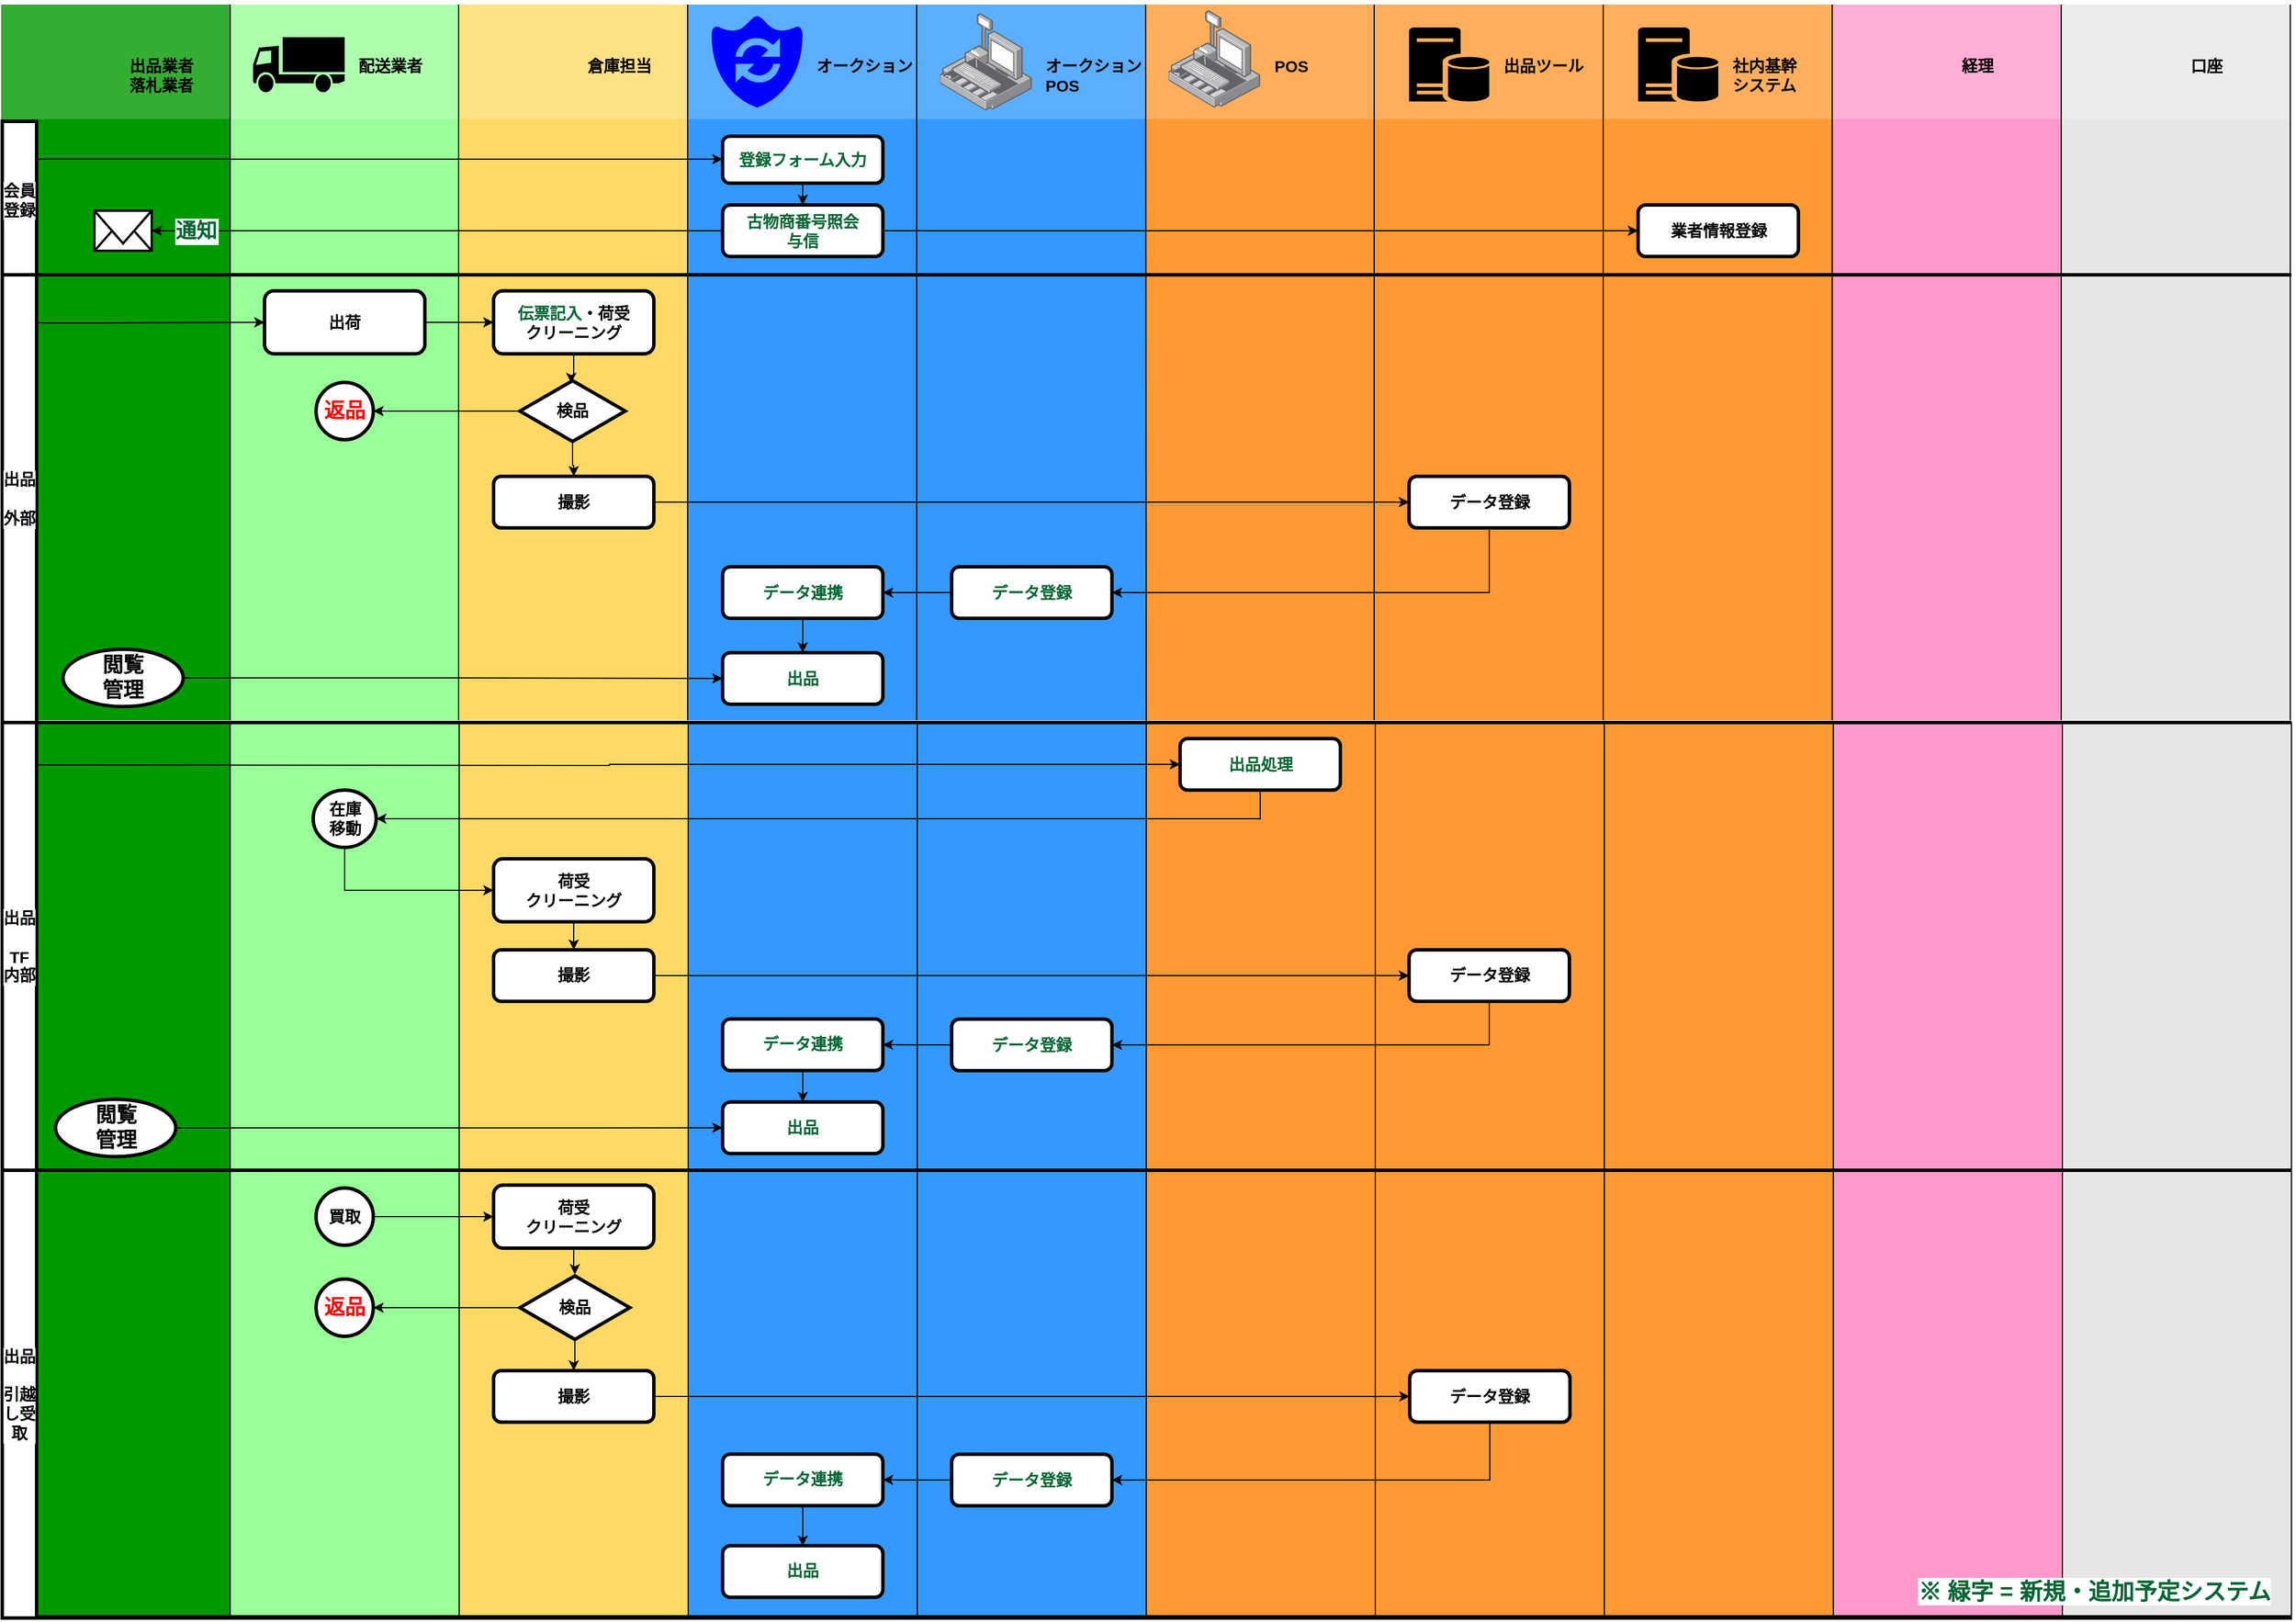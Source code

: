 <mxfile version="10.8.5" type="github"><diagram id="za8MhXIXPKN2aP06DoR2" name="Page-1"><mxGraphModel dx="1836" dy="2934" grid="1" gridSize="10" guides="1" tooltips="1" connect="1" arrows="1" fold="1" page="1" pageScale="1" pageWidth="1169" pageHeight="826" math="0" shadow="0"><root><mxCell id="0"/><mxCell id="1" parent="0"/><mxCell id="djTdqgTqJG-qwQicNYeu-281" value="" style="group;fontColor=#00CC00;" vertex="1" connectable="0" parent="1"><mxGeometry y="-199" width="2000" height="782" as="geometry"/></mxCell><mxCell id="djTdqgTqJG-qwQicNYeu-270" value="" style="whiteSpace=wrap;html=1;labelBackgroundColor=#ffffff;fontSize=14;fontColor=#0000FF;align=left;strokeColor=#000000;fillColor=#009900;" vertex="1" parent="djTdqgTqJG-qwQicNYeu-281"><mxGeometry width="200" height="780" as="geometry"/></mxCell><mxCell id="djTdqgTqJG-qwQicNYeu-271" value="" style="whiteSpace=wrap;html=1;labelBackgroundColor=#ffffff;fontSize=14;fontColor=#99FF99;align=left;strokeColor=#000000;fillColor=#99FF99;" vertex="1" parent="djTdqgTqJG-qwQicNYeu-281"><mxGeometry x="200" width="200" height="780" as="geometry"/></mxCell><mxCell id="djTdqgTqJG-qwQicNYeu-272" value="" style="whiteSpace=wrap;html=1;labelBackgroundColor=#ffffff;fontSize=14;fontColor=#0000FF;align=left;strokeColor=#000000;fillColor=#FFD966;" vertex="1" parent="djTdqgTqJG-qwQicNYeu-281"><mxGeometry x="400" width="200" height="780" as="geometry"/></mxCell><mxCell id="djTdqgTqJG-qwQicNYeu-273" value="" style="whiteSpace=wrap;html=1;labelBackgroundColor=#ffffff;fontSize=14;fontColor=#0000FF;align=left;strokeColor=#000000;fillColor=#3399FF;" vertex="1" parent="djTdqgTqJG-qwQicNYeu-281"><mxGeometry x="600" width="200" height="780" as="geometry"/></mxCell><mxCell id="djTdqgTqJG-qwQicNYeu-274" value="" style="whiteSpace=wrap;html=1;labelBackgroundColor=#ffffff;fontSize=14;fontColor=#0000FF;align=left;strokeColor=#000000;fillColor=#3399FF;" vertex="1" parent="djTdqgTqJG-qwQicNYeu-281"><mxGeometry x="800" width="200" height="780" as="geometry"/></mxCell><mxCell id="djTdqgTqJG-qwQicNYeu-275" value="" style="whiteSpace=wrap;html=1;labelBackgroundColor=#ffffff;fontSize=14;fontColor=#0000FF;align=left;strokeColor=#000000;fillColor=#FF9933;" vertex="1" parent="djTdqgTqJG-qwQicNYeu-281"><mxGeometry x="1000" width="200" height="780" as="geometry"/></mxCell><mxCell id="djTdqgTqJG-qwQicNYeu-276" value="" style="whiteSpace=wrap;html=1;labelBackgroundColor=#ffffff;fontSize=14;fontColor=#0000FF;align=left;strokeColor=#000000;fillColor=#FF9933;" vertex="1" parent="djTdqgTqJG-qwQicNYeu-281"><mxGeometry x="1200" width="200" height="780" as="geometry"/></mxCell><mxCell id="djTdqgTqJG-qwQicNYeu-277" value="" style="whiteSpace=wrap;html=1;labelBackgroundColor=#ffffff;fontSize=14;fontColor=#0000FF;align=left;strokeColor=#000000;fillColor=#FF9933;" vertex="1" parent="djTdqgTqJG-qwQicNYeu-281"><mxGeometry x="1400" width="200" height="780" as="geometry"/></mxCell><mxCell id="djTdqgTqJG-qwQicNYeu-278" value="" style="whiteSpace=wrap;html=1;labelBackgroundColor=#ffffff;fontSize=14;fontColor=#0000FF;align=left;strokeColor=#000000;fillColor=#FF99CC;" vertex="1" parent="djTdqgTqJG-qwQicNYeu-281"><mxGeometry x="1600" width="200" height="780" as="geometry"/></mxCell><mxCell id="djTdqgTqJG-qwQicNYeu-279" value="" style="whiteSpace=wrap;html=1;labelBackgroundColor=#ffffff;fontSize=14;align=left;strokeColor=#000000;fillColor=#E6E6E6;" vertex="1" parent="djTdqgTqJG-qwQicNYeu-281"><mxGeometry x="1800" width="200" height="780" as="geometry"/></mxCell><mxCell id="djTdqgTqJG-qwQicNYeu-290" style="edgeStyle=orthogonalEdgeStyle;rounded=0;orthogonalLoop=1;jettySize=auto;html=1;entryX=0;entryY=0.5;entryDx=0;entryDy=0;strokeWidth=1;fontSize=14;fontColor=#0000FF;" edge="1" parent="djTdqgTqJG-qwQicNYeu-281" source="djTdqgTqJG-qwQicNYeu-282" target="djTdqgTqJG-qwQicNYeu-284"><mxGeometry relative="1" as="geometry"><Array as="points"><mxPoint x="300" y="147"/></Array></mxGeometry></mxCell><mxCell id="djTdqgTqJG-qwQicNYeu-282" value="在庫&lt;br&gt;移動" style="ellipse;whiteSpace=wrap;html=1;labelBackgroundColor=#ffffff;strokeWidth=3;fontSize=14;align=center;fontStyle=1" vertex="1" parent="djTdqgTqJG-qwQicNYeu-281"><mxGeometry x="272.5" y="59" width="55" height="50" as="geometry"/></mxCell><mxCell id="djTdqgTqJG-qwQicNYeu-291" style="edgeStyle=orthogonalEdgeStyle;rounded=0;orthogonalLoop=1;jettySize=auto;html=1;entryX=0.5;entryY=0;entryDx=0;entryDy=0;strokeWidth=1;fontSize=14;fontColor=#0000FF;" edge="1" parent="djTdqgTqJG-qwQicNYeu-281" source="djTdqgTqJG-qwQicNYeu-284" target="djTdqgTqJG-qwQicNYeu-286"><mxGeometry relative="1" as="geometry"/></mxCell><mxCell id="djTdqgTqJG-qwQicNYeu-284" value="荷受&lt;br&gt;クリーニング&lt;br&gt;" style="rounded=1;whiteSpace=wrap;html=1;labelBackgroundColor=#ffffff;strokeWidth=3;fillColor=#FFFFFF;gradientColor=none;fontSize=14;fontColor=#000000;align=center;fontStyle=1" vertex="1" parent="djTdqgTqJG-qwQicNYeu-281"><mxGeometry x="430" y="119" width="140" height="55" as="geometry"/></mxCell><mxCell id="djTdqgTqJG-qwQicNYeu-294" style="edgeStyle=orthogonalEdgeStyle;rounded=0;orthogonalLoop=1;jettySize=auto;html=1;entryX=0;entryY=0.5;entryDx=0;entryDy=0;strokeWidth=1;fontSize=14;fontColor=#0000FF;" edge="1" parent="djTdqgTqJG-qwQicNYeu-281" source="djTdqgTqJG-qwQicNYeu-286" target="djTdqgTqJG-qwQicNYeu-292"><mxGeometry relative="1" as="geometry"/></mxCell><mxCell id="djTdqgTqJG-qwQicNYeu-286" value="撮影" style="rounded=1;whiteSpace=wrap;html=1;labelBackgroundColor=#ffffff;strokeWidth=3;fillColor=#FFFFFF;gradientColor=none;fontSize=14;fontColor=#000000;align=center;fontStyle=1" vertex="1" parent="djTdqgTqJG-qwQicNYeu-281"><mxGeometry x="430" y="198.5" width="140" height="45" as="geometry"/></mxCell><mxCell id="djTdqgTqJG-qwQicNYeu-288" style="edgeStyle=orthogonalEdgeStyle;rounded=0;orthogonalLoop=1;jettySize=auto;html=1;entryX=1;entryY=0.5;entryDx=0;entryDy=0;strokeWidth=1;fontSize=14;fontColor=#0000FF;" edge="1" parent="djTdqgTqJG-qwQicNYeu-281" source="djTdqgTqJG-qwQicNYeu-287" target="djTdqgTqJG-qwQicNYeu-282"><mxGeometry relative="1" as="geometry"><Array as="points"><mxPoint x="1100" y="84"/></Array></mxGeometry></mxCell><mxCell id="djTdqgTqJG-qwQicNYeu-287" value="出品処理" style="rounded=1;whiteSpace=wrap;html=1;labelBackgroundColor=#ffffff;strokeWidth=3;fillColor=#FFFFFF;gradientColor=none;fontSize=14;fontColor=#006633;align=center;fontStyle=1" vertex="1" parent="djTdqgTqJG-qwQicNYeu-281"><mxGeometry x="1029.5" y="14" width="140" height="45" as="geometry"/></mxCell><mxCell id="djTdqgTqJG-qwQicNYeu-317" style="edgeStyle=orthogonalEdgeStyle;rounded=0;orthogonalLoop=1;jettySize=auto;html=1;entryX=1;entryY=0.5;entryDx=0;entryDy=0;strokeWidth=1;fontSize=14;fontColor=#0000FF;" edge="1" parent="djTdqgTqJG-qwQicNYeu-281" source="djTdqgTqJG-qwQicNYeu-292" target="djTdqgTqJG-qwQicNYeu-295"><mxGeometry relative="1" as="geometry"><Array as="points"><mxPoint x="1300" y="281"/></Array></mxGeometry></mxCell><mxCell id="djTdqgTqJG-qwQicNYeu-292" value="データ登録" style="rounded=1;whiteSpace=wrap;html=1;labelBackgroundColor=#ffffff;strokeWidth=3;fillColor=#FFFFFF;gradientColor=none;fontSize=14;fontColor=#000000;align=center;fontStyle=1" vertex="1" parent="djTdqgTqJG-qwQicNYeu-281"><mxGeometry x="1229.5" y="198.5" width="140" height="45" as="geometry"/></mxCell><mxCell id="djTdqgTqJG-qwQicNYeu-365" style="edgeStyle=orthogonalEdgeStyle;rounded=0;orthogonalLoop=1;jettySize=auto;html=1;strokeWidth=1;fontSize=14;fontColor=#0000FF;" edge="1" parent="djTdqgTqJG-qwQicNYeu-281" source="djTdqgTqJG-qwQicNYeu-295" target="djTdqgTqJG-qwQicNYeu-307"><mxGeometry relative="1" as="geometry"/></mxCell><mxCell id="djTdqgTqJG-qwQicNYeu-295" value="データ登録" style="rounded=1;whiteSpace=wrap;html=1;labelBackgroundColor=#ffffff;strokeWidth=3;fillColor=#FFFFFF;gradientColor=none;fontSize=14;fontColor=#006633;align=center;fontStyle=1" vertex="1" parent="djTdqgTqJG-qwQicNYeu-281"><mxGeometry x="830" y="259" width="140" height="45" as="geometry"/></mxCell><mxCell id="djTdqgTqJG-qwQicNYeu-316" style="edgeStyle=orthogonalEdgeStyle;rounded=0;orthogonalLoop=1;jettySize=auto;html=1;entryX=0.5;entryY=0;entryDx=0;entryDy=0;strokeWidth=1;fontSize=14;fontColor=#0000FF;" edge="1" parent="djTdqgTqJG-qwQicNYeu-281" source="djTdqgTqJG-qwQicNYeu-307" target="djTdqgTqJG-qwQicNYeu-308"><mxGeometry relative="1" as="geometry"/></mxCell><mxCell id="djTdqgTqJG-qwQicNYeu-307" value="データ連携&lt;br&gt;" style="rounded=1;whiteSpace=wrap;html=1;labelBackgroundColor=#ffffff;strokeWidth=3;fillColor=#FFFFFF;gradientColor=none;fontSize=14;fontColor=#006633;align=center;fontStyle=1" vertex="1" parent="djTdqgTqJG-qwQicNYeu-281"><mxGeometry x="630" y="258.929" width="140" height="45" as="geometry"/></mxCell><mxCell id="djTdqgTqJG-qwQicNYeu-308" value="出品" style="rounded=1;whiteSpace=wrap;html=1;labelBackgroundColor=#ffffff;strokeWidth=3;fillColor=#FFFFFF;gradientColor=none;fontSize=14;fontColor=#006633;align=center;fontStyle=1" vertex="1" parent="djTdqgTqJG-qwQicNYeu-281"><mxGeometry x="630" y="331.429" width="140" height="45" as="geometry"/></mxCell><mxCell id="djTdqgTqJG-qwQicNYeu-312" style="edgeStyle=orthogonalEdgeStyle;rounded=0;orthogonalLoop=1;jettySize=auto;html=1;entryX=0;entryY=0.5;entryDx=0;entryDy=0;strokeWidth=1;fontSize=14;fontColor=#0000FF;" edge="1" parent="djTdqgTqJG-qwQicNYeu-281" source="djTdqgTqJG-qwQicNYeu-311" target="djTdqgTqJG-qwQicNYeu-308"><mxGeometry relative="1" as="geometry"/></mxCell><mxCell id="djTdqgTqJG-qwQicNYeu-311" value="閲覧&lt;br&gt;管理&lt;br&gt;" style="ellipse;whiteSpace=wrap;html=1;labelBackgroundColor=#ffffff;strokeWidth=3;fontSize=18;align=center;fontStyle=1" vertex="1" parent="djTdqgTqJG-qwQicNYeu-281"><mxGeometry x="47.5" y="329" width="105" height="50" as="geometry"/></mxCell><mxCell id="djTdqgTqJG-qwQicNYeu-319" value="" style="endArrow=none;html=1;strokeWidth=3;fontSize=18;fontColor=#0000FF;" edge="1" parent="djTdqgTqJG-qwQicNYeu-281"><mxGeometry width="50" height="50" relative="1" as="geometry"><mxPoint x="1" y="391" as="sourcePoint"/><mxPoint x="2000" y="391" as="targetPoint"/></mxGeometry></mxCell><mxCell id="djTdqgTqJG-qwQicNYeu-321" value="出品&lt;br&gt;&lt;br&gt;引越し受取&lt;br&gt;" style="rounded=0;whiteSpace=wrap;html=1;labelBackgroundColor=#ffffff;strokeWidth=3;fillColor=#FFFFFF;gradientColor=none;fontSize=14;fontColor=#000000;align=center;fontStyle=1" vertex="1" parent="djTdqgTqJG-qwQicNYeu-281"><mxGeometry x="1" y="391" width="30" height="391" as="geometry"/></mxCell><mxCell id="djTdqgTqJG-qwQicNYeu-322" value="" style="endArrow=none;html=1;strokeWidth=3;fontSize=18;fontColor=#0000FF;" edge="1" parent="djTdqgTqJG-qwQicNYeu-281"><mxGeometry width="50" height="50" relative="1" as="geometry"><mxPoint x="1" y="782" as="sourcePoint"/><mxPoint x="2000.5" y="782" as="targetPoint"/></mxGeometry></mxCell><mxCell id="djTdqgTqJG-qwQicNYeu-358" style="edgeStyle=orthogonalEdgeStyle;rounded=0;orthogonalLoop=1;jettySize=auto;html=1;strokeWidth=1;fontSize=14;fontColor=#0000FF;" edge="1" parent="djTdqgTqJG-qwQicNYeu-281" source="djTdqgTqJG-qwQicNYeu-344" target="djTdqgTqJG-qwQicNYeu-345"><mxGeometry relative="1" as="geometry"/></mxCell><mxCell id="djTdqgTqJG-qwQicNYeu-344" value="荷受&lt;br&gt;クリーニング&lt;br&gt;" style="rounded=1;whiteSpace=wrap;html=1;labelBackgroundColor=#ffffff;strokeWidth=3;fillColor=#FFFFFF;gradientColor=none;fontSize=14;fontColor=#000000;align=center;fontStyle=1" vertex="1" parent="djTdqgTqJG-qwQicNYeu-281"><mxGeometry x="430" y="404" width="140" height="55" as="geometry"/></mxCell><mxCell id="djTdqgTqJG-qwQicNYeu-355" style="edgeStyle=orthogonalEdgeStyle;rounded=0;orthogonalLoop=1;jettySize=auto;html=1;entryX=1;entryY=0.5;entryDx=0;entryDy=0;strokeWidth=1;fontSize=14;fontColor=#0000FF;" edge="1" parent="djTdqgTqJG-qwQicNYeu-281" source="djTdqgTqJG-qwQicNYeu-345" target="djTdqgTqJG-qwQicNYeu-354"><mxGeometry relative="1" as="geometry"/></mxCell><mxCell id="djTdqgTqJG-qwQicNYeu-359" style="edgeStyle=orthogonalEdgeStyle;rounded=0;orthogonalLoop=1;jettySize=auto;html=1;entryX=0.5;entryY=0;entryDx=0;entryDy=0;strokeWidth=1;fontSize=14;fontColor=#0000FF;" edge="1" parent="djTdqgTqJG-qwQicNYeu-281" source="djTdqgTqJG-qwQicNYeu-345" target="djTdqgTqJG-qwQicNYeu-346"><mxGeometry relative="1" as="geometry"/></mxCell><mxCell id="djTdqgTqJG-qwQicNYeu-345" value="検品" style="html=1;whiteSpace=wrap;aspect=fixed;shape=isoRectangle;labelBackgroundColor=#ffffff;strokeWidth=3;fontSize=14;align=center;fontStyle=1" vertex="1" parent="djTdqgTqJG-qwQicNYeu-281"><mxGeometry x="453" y="482" width="96" height="58" as="geometry"/></mxCell><mxCell id="djTdqgTqJG-qwQicNYeu-361" style="edgeStyle=orthogonalEdgeStyle;rounded=0;orthogonalLoop=1;jettySize=auto;html=1;strokeWidth=1;fontSize=14;fontColor=#0000FF;" edge="1" parent="djTdqgTqJG-qwQicNYeu-281" source="djTdqgTqJG-qwQicNYeu-346" target="djTdqgTqJG-qwQicNYeu-360"><mxGeometry relative="1" as="geometry"/></mxCell><mxCell id="djTdqgTqJG-qwQicNYeu-346" value="撮影" style="rounded=1;whiteSpace=wrap;html=1;labelBackgroundColor=#ffffff;strokeWidth=3;fillColor=#FFFFFF;gradientColor=none;fontSize=14;fontColor=#000000;align=center;fontStyle=1" vertex="1" parent="djTdqgTqJG-qwQicNYeu-281"><mxGeometry x="430" y="566" width="140" height="45" as="geometry"/></mxCell><mxCell id="djTdqgTqJG-qwQicNYeu-348" style="edgeStyle=orthogonalEdgeStyle;rounded=0;orthogonalLoop=1;jettySize=auto;html=1;entryX=0;entryY=0.5;entryDx=0;entryDy=0;strokeWidth=1;fontSize=14;fontColor=#0000FF;" edge="1" parent="djTdqgTqJG-qwQicNYeu-281" source="djTdqgTqJG-qwQicNYeu-347" target="djTdqgTqJG-qwQicNYeu-344"><mxGeometry relative="1" as="geometry"/></mxCell><mxCell id="djTdqgTqJG-qwQicNYeu-347" value="買取" style="ellipse;whiteSpace=wrap;html=1;aspect=fixed;labelBackgroundColor=#ffffff;strokeWidth=3;fontSize=14;align=center;fontStyle=1" vertex="1" parent="djTdqgTqJG-qwQicNYeu-281"><mxGeometry x="275" y="406.5" width="50" height="50" as="geometry"/></mxCell><mxCell id="djTdqgTqJG-qwQicNYeu-354" value="返品" style="ellipse;whiteSpace=wrap;html=1;aspect=fixed;labelBackgroundColor=#ffffff;strokeWidth=3;fontSize=18;align=center;fontStyle=1;fontColor=#FF0000;" vertex="1" parent="djTdqgTqJG-qwQicNYeu-281"><mxGeometry x="275" y="486" width="50" height="50" as="geometry"/></mxCell><mxCell id="djTdqgTqJG-qwQicNYeu-371" style="edgeStyle=orthogonalEdgeStyle;rounded=0;orthogonalLoop=1;jettySize=auto;html=1;entryX=1;entryY=0.5;entryDx=0;entryDy=0;strokeWidth=1;fontSize=14;fontColor=#0000FF;" edge="1" parent="djTdqgTqJG-qwQicNYeu-281" source="djTdqgTqJG-qwQicNYeu-360" target="djTdqgTqJG-qwQicNYeu-362"><mxGeometry relative="1" as="geometry"><Array as="points"><mxPoint x="1300" y="661"/></Array></mxGeometry></mxCell><mxCell id="djTdqgTqJG-qwQicNYeu-360" value="データ登録" style="rounded=1;whiteSpace=wrap;html=1;labelBackgroundColor=#ffffff;strokeWidth=3;fillColor=#FFFFFF;gradientColor=none;fontSize=14;fontColor=#000000;align=center;fontStyle=1" vertex="1" parent="djTdqgTqJG-qwQicNYeu-281"><mxGeometry x="1230" y="566" width="140" height="45" as="geometry"/></mxCell><mxCell id="djTdqgTqJG-qwQicNYeu-366" style="edgeStyle=orthogonalEdgeStyle;rounded=0;orthogonalLoop=1;jettySize=auto;html=1;strokeWidth=1;fontSize=14;fontColor=#0000FF;" edge="1" parent="djTdqgTqJG-qwQicNYeu-281" source="djTdqgTqJG-qwQicNYeu-362" target="djTdqgTqJG-qwQicNYeu-363"><mxGeometry relative="1" as="geometry"/></mxCell><mxCell id="djTdqgTqJG-qwQicNYeu-362" value="データ登録" style="rounded=1;whiteSpace=wrap;html=1;labelBackgroundColor=#ffffff;strokeWidth=3;fillColor=#FFFFFF;gradientColor=none;fontSize=14;fontColor=#006633;align=center;fontStyle=1" vertex="1" parent="djTdqgTqJG-qwQicNYeu-281"><mxGeometry x="830" y="639" width="140" height="45" as="geometry"/></mxCell><mxCell id="djTdqgTqJG-qwQicNYeu-370" style="edgeStyle=orthogonalEdgeStyle;rounded=0;orthogonalLoop=1;jettySize=auto;html=1;entryX=0.5;entryY=0;entryDx=0;entryDy=0;strokeWidth=1;fontSize=14;fontColor=#0000FF;" edge="1" parent="djTdqgTqJG-qwQicNYeu-281" source="djTdqgTqJG-qwQicNYeu-363" target="djTdqgTqJG-qwQicNYeu-367"><mxGeometry relative="1" as="geometry"/></mxCell><mxCell id="djTdqgTqJG-qwQicNYeu-363" value="データ連携&lt;br&gt;" style="rounded=1;whiteSpace=wrap;html=1;labelBackgroundColor=#ffffff;strokeWidth=3;fillColor=#FFFFFF;gradientColor=none;fontSize=14;fontColor=#006633;align=center;fontStyle=1" vertex="1" parent="djTdqgTqJG-qwQicNYeu-281"><mxGeometry x="630" y="638.929" width="140" height="45" as="geometry"/></mxCell><mxCell id="djTdqgTqJG-qwQicNYeu-367" value="出品" style="rounded=1;whiteSpace=wrap;html=1;labelBackgroundColor=#ffffff;strokeWidth=3;fillColor=#FFFFFF;gradientColor=none;fontSize=14;fontColor=#006633;align=center;fontStyle=1" vertex="1" parent="djTdqgTqJG-qwQicNYeu-281"><mxGeometry x="630" y="718.929" width="140" height="45" as="geometry"/></mxCell><mxCell id="djTdqgTqJG-qwQicNYeu-372" value="※ 緑字 = 新規・追加予定システム" style="text;html=1;resizable=0;points=[];autosize=1;align=right;verticalAlign=top;spacingTop=-4;fontSize=20;fontColor=#006633;fontStyle=1;labelBackgroundColor=#ffffff;" vertex="1" parent="djTdqgTqJG-qwQicNYeu-281"><mxGeometry x="1752.5" y="744" width="230" height="20" as="geometry"/></mxCell><mxCell id="djTdqgTqJG-qwQicNYeu-236" value="" style="group" vertex="1" connectable="0" parent="1"><mxGeometry x="1799.5" y="-826" width="200" height="641" as="geometry"/></mxCell><mxCell id="djTdqgTqJG-qwQicNYeu-137" value="" style="group" vertex="1" connectable="0" parent="djTdqgTqJG-qwQicNYeu-236"><mxGeometry width="200" height="641" as="geometry"/></mxCell><mxCell id="djTdqgTqJG-qwQicNYeu-138" value="" style="whiteSpace=wrap;html=1;labelBackgroundColor=#ffffff;fontSize=14;align=left;strokeColor=none;fillColor=#E6E6E6;" vertex="1" parent="djTdqgTqJG-qwQicNYeu-137"><mxGeometry width="200" height="625" as="geometry"/></mxCell><mxCell id="djTdqgTqJG-qwQicNYeu-139" value="" style="whiteSpace=wrap;html=1;labelBackgroundColor=#ffffff;fillColor=#FFFFFF;fontSize=14;fontColor=#FFFFFF;align=left;strokeColor=none;opacity=20;" vertex="1" parent="djTdqgTqJG-qwQicNYeu-137"><mxGeometry width="200" height="100" as="geometry"/></mxCell><mxCell id="djTdqgTqJG-qwQicNYeu-140" value="" style="endArrow=none;html=1;fontSize=14;fontColor=#0000FF;" edge="1" parent="djTdqgTqJG-qwQicNYeu-137"><mxGeometry width="50" height="50" relative="1" as="geometry"><mxPoint x="199.5" y="625" as="sourcePoint"/><mxPoint x="199.5" as="targetPoint"/></mxGeometry></mxCell><mxCell id="djTdqgTqJG-qwQicNYeu-141" value="口座" style="text;html=1;resizable=0;points=[];autosize=1;align=left;verticalAlign=top;spacingTop=-4;fontSize=14;fontColor=#000000;fontStyle=1" vertex="1" parent="djTdqgTqJG-qwQicNYeu-137"><mxGeometry x="110" y="43" width="40" height="20" as="geometry"/></mxCell><mxCell id="djTdqgTqJG-qwQicNYeu-124" value="" style="shape=image;html=1;verticalAlign=top;verticalLabelPosition=bottom;labelBackgroundColor=#ffffff;imageAspect=0;aspect=fixed;image=https://cdn1.iconfinder.com/data/icons/business-237/65/icons-09-128.png;strokeWidth=3;fillColor=#FF99CC;gradientColor=none;fontSize=14;fontColor=#000000;align=center;" vertex="1" parent="djTdqgTqJG-qwQicNYeu-137"><mxGeometry x="12" y="2" width="88" height="88" as="geometry"/></mxCell><mxCell id="djTdqgTqJG-qwQicNYeu-131" value="" style="group" vertex="1" connectable="0" parent="1"><mxGeometry x="1599.5" y="-826" width="200" height="641" as="geometry"/></mxCell><mxCell id="djTdqgTqJG-qwQicNYeu-132" value="" style="whiteSpace=wrap;html=1;labelBackgroundColor=#ffffff;fontSize=14;fontColor=#0000FF;align=left;strokeColor=none;fillColor=#FF99CC;" vertex="1" parent="djTdqgTqJG-qwQicNYeu-131"><mxGeometry width="200" height="625" as="geometry"/></mxCell><mxCell id="djTdqgTqJG-qwQicNYeu-133" value="" style="whiteSpace=wrap;html=1;labelBackgroundColor=#ffffff;fillColor=#FFFFFF;fontSize=14;fontColor=#FFFFFF;align=left;strokeColor=none;opacity=20;" vertex="1" parent="djTdqgTqJG-qwQicNYeu-131"><mxGeometry width="200" height="100" as="geometry"/></mxCell><mxCell id="djTdqgTqJG-qwQicNYeu-134" value="" style="endArrow=none;html=1;fontSize=14;fontColor=#0000FF;" edge="1" parent="djTdqgTqJG-qwQicNYeu-131"><mxGeometry width="50" height="50" relative="1" as="geometry"><mxPoint x="199.5" y="625" as="sourcePoint"/><mxPoint x="199.5" as="targetPoint"/></mxGeometry></mxCell><mxCell id="djTdqgTqJG-qwQicNYeu-135" value="経理" style="text;html=1;resizable=0;points=[];autosize=1;align=left;verticalAlign=top;spacingTop=-4;fontSize=14;fontColor=#000000;fontStyle=1" vertex="1" parent="djTdqgTqJG-qwQicNYeu-131"><mxGeometry x="110" y="42.5" width="40" height="20" as="geometry"/></mxCell><mxCell id="djTdqgTqJG-qwQicNYeu-136" value="" style="shape=image;html=1;verticalAlign=top;verticalLabelPosition=bottom;labelBackgroundColor=#ffffff;imageAspect=0;aspect=fixed;image=https://cdn2.iconfinder.com/data/icons/free-mobile-icon-kit/64/Yen_coin.png;strokeWidth=3;fillColor=#FF9933;gradientColor=none;fontSize=14;fontColor=#99FF99;align=center;" vertex="1" parent="djTdqgTqJG-qwQicNYeu-131"><mxGeometry x="36" y="18" width="64" height="64" as="geometry"/></mxCell><mxCell id="djTdqgTqJG-qwQicNYeu-155" value="" style="group" vertex="1" connectable="0" parent="1"><mxGeometry x="1399.5" y="-826" width="200" height="641" as="geometry"/></mxCell><mxCell id="djTdqgTqJG-qwQicNYeu-146" value="" style="group" vertex="1" connectable="0" parent="djTdqgTqJG-qwQicNYeu-155"><mxGeometry width="200" height="641" as="geometry"/></mxCell><mxCell id="djTdqgTqJG-qwQicNYeu-147" value="" style="whiteSpace=wrap;html=1;labelBackgroundColor=#ffffff;fontSize=14;fontColor=#0000FF;align=left;strokeColor=none;fillColor=#FF9933;" vertex="1" parent="djTdqgTqJG-qwQicNYeu-146"><mxGeometry width="200" height="625" as="geometry"/></mxCell><mxCell id="djTdqgTqJG-qwQicNYeu-148" value="" style="whiteSpace=wrap;html=1;labelBackgroundColor=#ffffff;fillColor=#FFFFFF;fontSize=14;fontColor=#FFFFFF;align=left;strokeColor=none;opacity=20;" vertex="1" parent="djTdqgTqJG-qwQicNYeu-146"><mxGeometry width="200" height="100" as="geometry"/></mxCell><mxCell id="djTdqgTqJG-qwQicNYeu-149" value="" style="endArrow=none;html=1;fontSize=14;fontColor=#0000FF;" edge="1" parent="djTdqgTqJG-qwQicNYeu-146"><mxGeometry width="50" height="50" relative="1" as="geometry"><mxPoint x="199.5" y="625" as="sourcePoint"/><mxPoint x="199.5" as="targetPoint"/></mxGeometry></mxCell><mxCell id="djTdqgTqJG-qwQicNYeu-150" value="社内基幹&lt;br&gt;システム" style="text;html=1;resizable=0;points=[];autosize=1;align=left;verticalAlign=top;spacingTop=-4;fontSize=14;fontColor=#000000;fontStyle=1" vertex="1" parent="djTdqgTqJG-qwQicNYeu-146"><mxGeometry x="110" y="42.5" width="70" height="40" as="geometry"/></mxCell><mxCell id="djTdqgTqJG-qwQicNYeu-152" value="" style="shadow=0;dashed=0;html=1;labelPosition=center;verticalLabelPosition=bottom;verticalAlign=top;align=center;shape=mxgraph.mscae.enterprise.database_server;fillColor=#000000;strokeColor=none;labelBackgroundColor=#ffffff;fontSize=14;fontColor=#000000;" vertex="1" parent="djTdqgTqJG-qwQicNYeu-146"><mxGeometry x="30" y="20" width="70" height="65" as="geometry"/></mxCell><mxCell id="djTdqgTqJG-qwQicNYeu-170" value="業者情報登録" style="rounded=1;whiteSpace=wrap;html=1;labelBackgroundColor=#ffffff;strokeWidth=3;fillColor=#FFFFFF;gradientColor=none;fontSize=14;fontColor=#000000;align=center;fontStyle=1" vertex="1" parent="djTdqgTqJG-qwQicNYeu-146"><mxGeometry x="30" y="175" width="140" height="45" as="geometry"/></mxCell><mxCell id="djTdqgTqJG-qwQicNYeu-212" value="" style="group" vertex="1" connectable="0" parent="1"><mxGeometry x="1199.5" y="-826" width="200" height="641" as="geometry"/></mxCell><mxCell id="djTdqgTqJG-qwQicNYeu-213" value="" style="group" vertex="1" connectable="0" parent="djTdqgTqJG-qwQicNYeu-212"><mxGeometry width="200" height="641" as="geometry"/></mxCell><mxCell id="djTdqgTqJG-qwQicNYeu-214" value="" style="whiteSpace=wrap;html=1;labelBackgroundColor=#ffffff;fontSize=14;fontColor=#0000FF;align=left;strokeColor=none;fillColor=#FF9933;" vertex="1" parent="djTdqgTqJG-qwQicNYeu-213"><mxGeometry width="200" height="625" as="geometry"/></mxCell><mxCell id="djTdqgTqJG-qwQicNYeu-215" value="" style="whiteSpace=wrap;html=1;labelBackgroundColor=#ffffff;fillColor=#FFFFFF;fontSize=14;fontColor=#FFFFFF;align=left;strokeColor=none;opacity=20;" vertex="1" parent="djTdqgTqJG-qwQicNYeu-213"><mxGeometry width="200" height="100" as="geometry"/></mxCell><mxCell id="djTdqgTqJG-qwQicNYeu-217" value="出品ツール" style="text;html=1;resizable=0;points=[];autosize=1;align=left;verticalAlign=top;spacingTop=-4;fontSize=14;fontColor=#000000;fontStyle=1" vertex="1" parent="djTdqgTqJG-qwQicNYeu-213"><mxGeometry x="110" y="42.5" width="90" height="20" as="geometry"/></mxCell><mxCell id="djTdqgTqJG-qwQicNYeu-218" value="" style="shadow=0;dashed=0;html=1;labelPosition=center;verticalLabelPosition=bottom;verticalAlign=top;align=center;shape=mxgraph.mscae.enterprise.database_server;fillColor=#000000;strokeColor=none;labelBackgroundColor=#ffffff;fontSize=14;fontColor=#000000;" vertex="1" parent="djTdqgTqJG-qwQicNYeu-213"><mxGeometry x="30" y="20" width="70" height="65" as="geometry"/></mxCell><mxCell id="djTdqgTqJG-qwQicNYeu-216" value="" style="endArrow=none;html=1;fontSize=14;fontColor=#0000FF;" edge="1" parent="djTdqgTqJG-qwQicNYeu-213"><mxGeometry width="50" height="50" relative="1" as="geometry"><mxPoint x="199.5" y="625" as="sourcePoint"/><mxPoint x="199.5" as="targetPoint"/></mxGeometry></mxCell><mxCell id="djTdqgTqJG-qwQicNYeu-194" value="データ登録" style="rounded=1;whiteSpace=wrap;html=1;labelBackgroundColor=#ffffff;strokeWidth=3;fillColor=#FFFFFF;gradientColor=none;fontSize=14;fontColor=#000000;align=center;fontStyle=1" vertex="1" parent="djTdqgTqJG-qwQicNYeu-213"><mxGeometry x="30" y="412" width="140" height="45" as="geometry"/></mxCell><mxCell id="djTdqgTqJG-qwQicNYeu-90" value="" style="group" vertex="1" connectable="0" parent="1"><mxGeometry x="999.5" y="-826" width="238.5" height="641" as="geometry"/></mxCell><mxCell id="djTdqgTqJG-qwQicNYeu-91" value="" style="whiteSpace=wrap;html=1;labelBackgroundColor=#ffffff;fontSize=14;fontColor=#0000FF;align=left;strokeColor=none;fillColor=#FF9933;" vertex="1" parent="djTdqgTqJG-qwQicNYeu-90"><mxGeometry width="200" height="625" as="geometry"/></mxCell><mxCell id="djTdqgTqJG-qwQicNYeu-92" value="" style="whiteSpace=wrap;html=1;labelBackgroundColor=#ffffff;fillColor=#FFFFFF;fontSize=14;fontColor=#FFFFFF;align=left;strokeColor=none;opacity=20;" vertex="1" parent="djTdqgTqJG-qwQicNYeu-90"><mxGeometry width="200" height="100" as="geometry"/></mxCell><mxCell id="djTdqgTqJG-qwQicNYeu-93" value="" style="endArrow=none;html=1;fontSize=14;fontColor=#0000FF;" edge="1" parent="djTdqgTqJG-qwQicNYeu-90"><mxGeometry width="50" height="50" relative="1" as="geometry"><mxPoint x="199.5" y="625" as="sourcePoint"/><mxPoint x="199.5" as="targetPoint"/></mxGeometry></mxCell><mxCell id="djTdqgTqJG-qwQicNYeu-94" value="POS" style="text;html=1;resizable=0;points=[];autosize=1;align=left;verticalAlign=top;spacingTop=-4;fontSize=14;fontColor=#000000;fontStyle=1" vertex="1" parent="djTdqgTqJG-qwQicNYeu-90"><mxGeometry x="110" y="42.5" width="50" height="20" as="geometry"/></mxCell><mxCell id="djTdqgTqJG-qwQicNYeu-95" value="" style="points=[];aspect=fixed;html=1;align=center;shadow=0;dashed=0;image;image=img/lib/allied_telesis/security/POS.svg;fillColor=#009900;fontColor=#000000;fontStyle=1" vertex="1" parent="djTdqgTqJG-qwQicNYeu-90"><mxGeometry x="20" y="5" width="80" height="85" as="geometry"/></mxCell><mxCell id="djTdqgTqJG-qwQicNYeu-96" value="" style="whiteSpace=wrap;html=1;labelBackgroundColor=#ffffff;fontSize=14;fontColor=#0000FF;align=left;strokeColor=none;fillColor=#3399FF;" vertex="1" parent="1"><mxGeometry x="800" y="-826" width="200" height="625" as="geometry"/></mxCell><mxCell id="djTdqgTqJG-qwQicNYeu-97" value="" style="group" vertex="1" connectable="0" parent="1"><mxGeometry x="600" y="-826" width="200" height="641" as="geometry"/></mxCell><mxCell id="djTdqgTqJG-qwQicNYeu-98" value="" style="whiteSpace=wrap;html=1;labelBackgroundColor=#ffffff;fontSize=14;fontColor=#0000FF;align=left;strokeColor=none;fillColor=#3399FF;" vertex="1" parent="djTdqgTqJG-qwQicNYeu-97"><mxGeometry width="200" height="625" as="geometry"/></mxCell><mxCell id="djTdqgTqJG-qwQicNYeu-99" value="" style="whiteSpace=wrap;html=1;labelBackgroundColor=#ffffff;fillColor=#FFFFFF;fontSize=14;fontColor=#FFFFFF;align=left;strokeColor=none;opacity=20;" vertex="1" parent="djTdqgTqJG-qwQicNYeu-97"><mxGeometry width="200" height="100" as="geometry"/></mxCell><mxCell id="djTdqgTqJG-qwQicNYeu-100" value="" style="pointerEvents=1;shadow=0;dashed=0;html=1;strokeColor=none;labelPosition=center;verticalLabelPosition=bottom;verticalAlign=top;align=center;shape=mxgraph.mscae.oms.system_update;fillColor=#0000FF;fontColor=#009900;fontStyle=1" vertex="1" parent="djTdqgTqJG-qwQicNYeu-97"><mxGeometry x="20" y="10" width="80" height="80" as="geometry"/></mxCell><mxCell id="djTdqgTqJG-qwQicNYeu-101" value="" style="endArrow=none;html=1;fontSize=14;fontColor=#0000FF;" edge="1" parent="djTdqgTqJG-qwQicNYeu-97"><mxGeometry width="50" height="50" relative="1" as="geometry"><mxPoint x="199.5" y="625" as="sourcePoint"/><mxPoint x="199.5" as="targetPoint"/></mxGeometry></mxCell><mxCell id="djTdqgTqJG-qwQicNYeu-102" value="" style="shape=image;html=1;verticalAlign=top;verticalLabelPosition=bottom;labelBackgroundColor=#ffffff;imageAspect=0;aspect=fixed;image=https://cdn0.iconfinder.com/data/icons/google-material-design-3-0/48/ic_fiber_new_48px-128.png;strokeWidth=3;fillColor=#FFFFFF;gradientColor=none;fontSize=14;fontColor=#FF0000;align=center;" vertex="1" parent="djTdqgTqJG-qwQicNYeu-97"><mxGeometry x="142" y="-3.5" width="56" height="56" as="geometry"/></mxCell><mxCell id="djTdqgTqJG-qwQicNYeu-103" value="古物商番号照会&lt;br&gt;与信&lt;br&gt;" style="rounded=1;whiteSpace=wrap;html=1;labelBackgroundColor=#ffffff;strokeWidth=3;fillColor=#FFFFFF;gradientColor=none;fontSize=14;fontColor=#006633;align=center;fontStyle=1" vertex="1" parent="djTdqgTqJG-qwQicNYeu-97"><mxGeometry x="30" y="175" width="140" height="45" as="geometry"/></mxCell><mxCell id="djTdqgTqJG-qwQicNYeu-242" style="edgeStyle=orthogonalEdgeStyle;rounded=0;orthogonalLoop=1;jettySize=auto;html=1;strokeWidth=1;fontSize=18;fontColor=#0000FF;" edge="1" parent="djTdqgTqJG-qwQicNYeu-97" source="djTdqgTqJG-qwQicNYeu-225" target="djTdqgTqJG-qwQicNYeu-227"><mxGeometry relative="1" as="geometry"/></mxCell><mxCell id="djTdqgTqJG-qwQicNYeu-225" value="データ連携&lt;br&gt;" style="rounded=1;whiteSpace=wrap;html=1;labelBackgroundColor=#ffffff;strokeWidth=3;fillColor=#FFFFFF;gradientColor=none;fontSize=14;fontColor=#006633;align=center;fontStyle=1" vertex="1" parent="djTdqgTqJG-qwQicNYeu-97"><mxGeometry x="30" y="491" width="140" height="45" as="geometry"/></mxCell><mxCell id="djTdqgTqJG-qwQicNYeu-227" value="出品" style="rounded=1;whiteSpace=wrap;html=1;labelBackgroundColor=#ffffff;strokeWidth=3;fillColor=#FFFFFF;gradientColor=none;fontSize=14;fontColor=#006633;align=center;fontStyle=1" vertex="1" parent="djTdqgTqJG-qwQicNYeu-97"><mxGeometry x="30" y="566" width="140" height="45" as="geometry"/></mxCell><mxCell id="djTdqgTqJG-qwQicNYeu-104" value="" style="group" vertex="1" connectable="0" parent="1"><mxGeometry x="400" y="-826" width="200" height="641" as="geometry"/></mxCell><mxCell id="djTdqgTqJG-qwQicNYeu-105" value="" style="whiteSpace=wrap;html=1;labelBackgroundColor=#ffffff;fontSize=14;fontColor=#0000FF;align=left;strokeColor=none;fillColor=#FFD966;" vertex="1" parent="djTdqgTqJG-qwQicNYeu-104"><mxGeometry width="200" height="625" as="geometry"/></mxCell><mxCell id="djTdqgTqJG-qwQicNYeu-106" value="" style="whiteSpace=wrap;html=1;labelBackgroundColor=#ffffff;fillColor=#FFFFFF;fontSize=14;fontColor=#FFFFFF;align=left;strokeColor=none;opacity=20;" vertex="1" parent="djTdqgTqJG-qwQicNYeu-104"><mxGeometry width="200" height="100" as="geometry"/></mxCell><mxCell id="djTdqgTqJG-qwQicNYeu-107" value="" style="shape=image;html=1;verticalAlign=top;verticalLabelPosition=bottom;labelBackgroundColor=#ffffff;imageAspect=0;aspect=fixed;image=https://cdn3.iconfinder.com/data/icons/whisky-break/90/warehouse-128.png;fontStyle=1;imageBackground=none;" vertex="1" parent="djTdqgTqJG-qwQicNYeu-104"><mxGeometry x="20" y="12.5" width="80" height="80" as="geometry"/></mxCell><mxCell id="djTdqgTqJG-qwQicNYeu-108" value="倉庫担当" style="text;html=1;resizable=0;points=[];autosize=1;align=left;verticalAlign=top;spacingTop=-4;fontSize=14;fontColor=#000000;fontStyle=1" vertex="1" parent="djTdqgTqJG-qwQicNYeu-104"><mxGeometry x="110" y="42.5" width="70" height="20" as="geometry"/></mxCell><mxCell id="djTdqgTqJG-qwQicNYeu-109" value="" style="endArrow=none;html=1;fontSize=14;fontColor=#0000FF;" edge="1" parent="djTdqgTqJG-qwQicNYeu-104"><mxGeometry width="50" height="50" relative="1" as="geometry"><mxPoint x="199.5" y="625" as="sourcePoint"/><mxPoint x="199.5" as="targetPoint"/></mxGeometry></mxCell><mxCell id="djTdqgTqJG-qwQicNYeu-190" style="edgeStyle=orthogonalEdgeStyle;rounded=0;orthogonalLoop=1;jettySize=auto;html=1;entryX=0.487;entryY=0.056;entryDx=0;entryDy=0;entryPerimeter=0;fontSize=18;fontColor=#000000;" edge="1" parent="djTdqgTqJG-qwQicNYeu-104" source="djTdqgTqJG-qwQicNYeu-182" target="djTdqgTqJG-qwQicNYeu-189"><mxGeometry relative="1" as="geometry"/></mxCell><mxCell id="djTdqgTqJG-qwQicNYeu-182" value="&lt;font color=&quot;#006633&quot;&gt;伝票記入&lt;/font&gt;・荷受&lt;br&gt;クリーニング&lt;br&gt;" style="rounded=1;whiteSpace=wrap;html=1;labelBackgroundColor=#ffffff;strokeWidth=3;fillColor=#FFFFFF;gradientColor=none;fontSize=14;fontColor=#000000;align=center;fontStyle=1" vertex="1" parent="djTdqgTqJG-qwQicNYeu-104"><mxGeometry x="30" y="250" width="140" height="55" as="geometry"/></mxCell><mxCell id="djTdqgTqJG-qwQicNYeu-195" style="edgeStyle=orthogonalEdgeStyle;rounded=0;orthogonalLoop=1;jettySize=auto;html=1;entryX=0.5;entryY=0;entryDx=0;entryDy=0;fontSize=18;fontColor=#FF0000;" edge="1" parent="djTdqgTqJG-qwQicNYeu-104" source="djTdqgTqJG-qwQicNYeu-189" target="djTdqgTqJG-qwQicNYeu-193"><mxGeometry relative="1" as="geometry"/></mxCell><mxCell id="djTdqgTqJG-qwQicNYeu-189" value="検品" style="html=1;whiteSpace=wrap;aspect=fixed;shape=isoRectangle;labelBackgroundColor=#ffffff;strokeWidth=3;fontSize=14;align=center;fontStyle=1" vertex="1" parent="djTdqgTqJG-qwQicNYeu-104"><mxGeometry x="53" y="327.5" width="92" height="55" as="geometry"/></mxCell><mxCell id="djTdqgTqJG-qwQicNYeu-193" value="撮影" style="rounded=1;whiteSpace=wrap;html=1;labelBackgroundColor=#ffffff;strokeWidth=3;fillColor=#FFFFFF;gradientColor=none;fontSize=14;fontColor=#000000;align=center;fontStyle=1" vertex="1" parent="djTdqgTqJG-qwQicNYeu-104"><mxGeometry x="30" y="412" width="140" height="45" as="geometry"/></mxCell><mxCell id="djTdqgTqJG-qwQicNYeu-110" value="" style="group;fontStyle=1" vertex="1" connectable="0" parent="1"><mxGeometry x="200" y="-826" width="200" height="641" as="geometry"/></mxCell><mxCell id="djTdqgTqJG-qwQicNYeu-111" value="" style="whiteSpace=wrap;html=1;labelBackgroundColor=#ffffff;fontSize=14;fontColor=#99FF99;align=left;strokeColor=none;fillColor=#99FF99;" vertex="1" parent="djTdqgTqJG-qwQicNYeu-110"><mxGeometry width="200" height="625" as="geometry"/></mxCell><mxCell id="djTdqgTqJG-qwQicNYeu-112" value="" style="whiteSpace=wrap;html=1;labelBackgroundColor=#ffffff;fillColor=#FFFFFF;fontSize=14;fontColor=#FFFFFF;align=left;strokeColor=none;opacity=20;" vertex="1" parent="djTdqgTqJG-qwQicNYeu-110"><mxGeometry width="200" height="100" as="geometry"/></mxCell><mxCell id="djTdqgTqJG-qwQicNYeu-113" value="" style="endArrow=none;html=1;fontSize=14;fontColor=#0000FF;" edge="1" parent="djTdqgTqJG-qwQicNYeu-110"><mxGeometry width="50" height="50" relative="1" as="geometry"><mxPoint x="199.5" y="625" as="sourcePoint"/><mxPoint x="199.5" as="targetPoint"/></mxGeometry></mxCell><mxCell id="djTdqgTqJG-qwQicNYeu-114" value="配送業者" style="text;html=1;resizable=0;points=[];autosize=1;align=left;verticalAlign=top;spacingTop=-4;fontSize=14;fontColor=#000000;fontStyle=1" vertex="1" parent="djTdqgTqJG-qwQicNYeu-110"><mxGeometry x="110" y="42.5" width="70" height="20" as="geometry"/></mxCell><mxCell id="djTdqgTqJG-qwQicNYeu-115" value="" style="shape=mxgraph.signs.transportation.truck_1;html=1;fillColor=#000000;strokeColor=none;verticalLabelPosition=bottom;verticalAlign=top;align=center;labelBackgroundColor=#ffffff;fontSize=14;fontColor=#99FF99;" vertex="1" parent="djTdqgTqJG-qwQicNYeu-110"><mxGeometry x="20" y="28.5" width="80" height="48" as="geometry"/></mxCell><mxCell id="djTdqgTqJG-qwQicNYeu-191" value="返品" style="ellipse;whiteSpace=wrap;html=1;aspect=fixed;labelBackgroundColor=#ffffff;strokeWidth=3;fontSize=18;align=center;fontStyle=1;fontColor=#FF0000;" vertex="1" parent="djTdqgTqJG-qwQicNYeu-110"><mxGeometry x="75" y="330" width="50" height="50" as="geometry"/></mxCell><mxCell id="djTdqgTqJG-qwQicNYeu-351" value="出荷&lt;br&gt;" style="rounded=1;whiteSpace=wrap;html=1;labelBackgroundColor=#ffffff;strokeWidth=3;fillColor=#FFFFFF;gradientColor=none;fontSize=14;fontColor=#000000;align=center;fontStyle=1" vertex="1" parent="djTdqgTqJG-qwQicNYeu-110"><mxGeometry x="30" y="250" width="140" height="55" as="geometry"/></mxCell><mxCell id="djTdqgTqJG-qwQicNYeu-116" value="" style="group;fontStyle=0;fontColor=#000000;" vertex="1" connectable="0" parent="1"><mxGeometry y="-826" width="213" height="641" as="geometry"/></mxCell><mxCell id="djTdqgTqJG-qwQicNYeu-117" value="" style="whiteSpace=wrap;html=1;labelBackgroundColor=#ffffff;fontSize=14;fontColor=#0000FF;align=left;strokeColor=none;fillColor=#009900;" vertex="1" parent="djTdqgTqJG-qwQicNYeu-116"><mxGeometry width="200" height="625" as="geometry"/></mxCell><mxCell id="djTdqgTqJG-qwQicNYeu-118" value="" style="whiteSpace=wrap;html=1;labelBackgroundColor=#ffffff;fillColor=#FFFFFF;fontSize=14;fontColor=#FFFFFF;align=left;strokeColor=none;opacity=20;" vertex="1" parent="djTdqgTqJG-qwQicNYeu-116"><mxGeometry width="200" height="100" as="geometry"/></mxCell><mxCell id="djTdqgTqJG-qwQicNYeu-119" value="" style="shape=image;html=1;verticalAlign=top;verticalLabelPosition=bottom;labelBackgroundColor=#ffffff;imageAspect=0;aspect=fixed;image=https://cdn2.iconfinder.com/data/icons/property-agent-real-estate/235/property-agent-010-128.png;fontSize=14;fontColor=#0000FF;align=left;" vertex="1" parent="djTdqgTqJG-qwQicNYeu-116"><mxGeometry x="35" y="20" width="65" height="65" as="geometry"/></mxCell><mxCell id="djTdqgTqJG-qwQicNYeu-120" value="出品業者&lt;br&gt;落札業者" style="text;html=1;resizable=0;points=[];autosize=1;align=left;verticalAlign=top;spacingTop=-4;fontSize=14;fontColor=#000000;fontStyle=1" vertex="1" parent="djTdqgTqJG-qwQicNYeu-116"><mxGeometry x="110" y="42.5" width="70" height="40" as="geometry"/></mxCell><mxCell id="djTdqgTqJG-qwQicNYeu-121" value="" style="endArrow=none;html=1;fontSize=14;fontColor=#0000FF;" edge="1" parent="djTdqgTqJG-qwQicNYeu-116"><mxGeometry width="50" height="50" relative="1" as="geometry"><mxPoint x="200" y="625" as="sourcePoint"/><mxPoint x="200" as="targetPoint"/></mxGeometry></mxCell><mxCell id="djTdqgTqJG-qwQicNYeu-177" value="" style="html=1;verticalLabelPosition=bottom;align=center;labelBackgroundColor=#ffffff;verticalAlign=top;strokeWidth=2;strokeColor=#000000;fillColor=#ffffff;shadow=0;dashed=0;shape=mxgraph.ios7.icons.mail;fontSize=14;fontColor=#000000;" vertex="1" parent="djTdqgTqJG-qwQicNYeu-116"><mxGeometry x="81.5" y="180" width="50" height="35" as="geometry"/></mxCell><mxCell id="djTdqgTqJG-qwQicNYeu-230" value="閲覧&lt;br&gt;管理&lt;br&gt;" style="ellipse;whiteSpace=wrap;html=1;labelBackgroundColor=#ffffff;strokeWidth=3;fontSize=18;align=center;fontStyle=1" vertex="1" parent="djTdqgTqJG-qwQicNYeu-116"><mxGeometry x="54" y="563" width="105" height="50" as="geometry"/></mxCell><mxCell id="djTdqgTqJG-qwQicNYeu-235" value="" style="endArrow=none;html=1;strokeWidth=3;fontSize=18;fontColor=#0000FF;" edge="1" parent="djTdqgTqJG-qwQicNYeu-116"><mxGeometry width="50" height="50" relative="1" as="geometry"><mxPoint x="1" y="236" as="sourcePoint"/><mxPoint x="2000" y="236" as="targetPoint"/></mxGeometry></mxCell><mxCell id="djTdqgTqJG-qwQicNYeu-238" value="" style="endArrow=none;html=1;strokeWidth=3;fontSize=18;fontColor=#0000FF;" edge="1" parent="djTdqgTqJG-qwQicNYeu-116"><mxGeometry width="50" height="50" relative="1" as="geometry"><mxPoint x="1" y="627" as="sourcePoint"/><mxPoint x="2000" y="627" as="targetPoint"/></mxGeometry></mxCell><mxCell id="djTdqgTqJG-qwQicNYeu-122" value="会員登録" style="rounded=0;whiteSpace=wrap;html=1;labelBackgroundColor=#ffffff;strokeWidth=3;fillColor=#FFFFFF;gradientColor=none;fontSize=14;fontColor=#000000;align=center;fontStyle=1;strokeColor=#000000;" vertex="1" parent="djTdqgTqJG-qwQicNYeu-116"><mxGeometry x="1" y="102" width="30" height="138" as="geometry"/></mxCell><mxCell id="djTdqgTqJG-qwQicNYeu-181" value="出品&lt;br&gt;&lt;br&gt;外部&lt;br&gt;" style="rounded=0;whiteSpace=wrap;html=1;labelBackgroundColor=#ffffff;strokeWidth=3;fillColor=#FFFFFF;gradientColor=none;fontSize=14;fontColor=#000000;align=center;fontStyle=1" vertex="1" parent="djTdqgTqJG-qwQicNYeu-116"><mxGeometry x="1" y="236" width="30" height="391" as="geometry"/></mxCell><mxCell id="djTdqgTqJG-qwQicNYeu-145" style="edgeStyle=orthogonalEdgeStyle;rounded=0;orthogonalLoop=1;jettySize=auto;html=1;fontSize=14;fontColor=#000000;" edge="1" parent="1" source="djTdqgTqJG-qwQicNYeu-123" target="djTdqgTqJG-qwQicNYeu-103"><mxGeometry relative="1" as="geometry"/></mxCell><mxCell id="djTdqgTqJG-qwQicNYeu-123" value="登録フォーム入力&lt;br&gt;" style="rounded=1;whiteSpace=wrap;html=1;labelBackgroundColor=#ffffff;strokeWidth=3;fillColor=#FFFFFF;gradientColor=none;fontSize=14;fontColor=#006633;align=center;fontStyle=1" vertex="1" parent="1"><mxGeometry x="630" y="-711" width="140" height="41" as="geometry"/></mxCell><mxCell id="djTdqgTqJG-qwQicNYeu-125" value="" style="whiteSpace=wrap;html=1;labelBackgroundColor=#ffffff;fillColor=#FFFFFF;fontSize=14;fontColor=#FFFFFF;align=left;strokeColor=none;opacity=20;" vertex="1" parent="1"><mxGeometry x="800" y="-826" width="200" height="100" as="geometry"/></mxCell><mxCell id="djTdqgTqJG-qwQicNYeu-126" value="" style="endArrow=none;html=1;fontSize=14;fontColor=#0000FF;" edge="1" parent="1"><mxGeometry width="50" height="50" relative="1" as="geometry"><mxPoint x="1000" y="-200" as="sourcePoint"/><mxPoint x="999.5" y="-826" as="targetPoint"/></mxGeometry></mxCell><mxCell id="djTdqgTqJG-qwQicNYeu-127" value="" style="points=[];aspect=fixed;html=1;align=center;shadow=0;dashed=0;image;image=img/lib/allied_telesis/security/POS.svg;fillColor=#009900;fontColor=#000000;fontStyle=1" vertex="1" parent="1"><mxGeometry x="820" y="-818.5" width="80" height="85" as="geometry"/></mxCell><mxCell id="djTdqgTqJG-qwQicNYeu-129" value="オークション" style="text;html=1;resizable=0;points=[];autosize=1;align=left;verticalAlign=top;spacingTop=-4;fontSize=14;fontColor=#000000;fontStyle=1" vertex="1" parent="1"><mxGeometry x="710" y="-783.5" width="100" height="20" as="geometry"/></mxCell><mxCell id="djTdqgTqJG-qwQicNYeu-130" value="オークション&lt;br&gt;POS&lt;br&gt;" style="text;html=1;resizable=0;points=[];autosize=1;align=left;verticalAlign=top;spacingTop=-4;fontSize=14;fontColor=#000000;fontStyle=1" vertex="1" parent="1"><mxGeometry x="910" y="-783.5" width="100" height="40" as="geometry"/></mxCell><mxCell id="djTdqgTqJG-qwQicNYeu-142" style="edgeStyle=orthogonalEdgeStyle;rounded=0;orthogonalLoop=1;jettySize=auto;html=1;fontSize=14;fontColor=#000000;" edge="1" parent="1" target="djTdqgTqJG-qwQicNYeu-123"><mxGeometry relative="1" as="geometry"><mxPoint x="30" y="-691" as="sourcePoint"/></mxGeometry></mxCell><mxCell id="djTdqgTqJG-qwQicNYeu-179" style="edgeStyle=orthogonalEdgeStyle;rounded=0;orthogonalLoop=1;jettySize=auto;html=1;fontSize=14;fontColor=#000000;" edge="1" parent="1" source="djTdqgTqJG-qwQicNYeu-103" target="djTdqgTqJG-qwQicNYeu-177"><mxGeometry relative="1" as="geometry"/></mxCell><mxCell id="djTdqgTqJG-qwQicNYeu-180" value="&lt;b style=&quot;font-size: 18px;&quot;&gt;通知&lt;/b&gt;" style="text;html=1;resizable=0;points=[];align=center;verticalAlign=middle;labelBackgroundColor=#ffffff;fontSize=18;fontColor=#006633;labelBorderColor=#FFFFFF;" vertex="1" connectable="0" parent="djTdqgTqJG-qwQicNYeu-179"><mxGeometry x="-0.364" y="4" relative="1" as="geometry"><mxPoint x="-301.5" y="-4" as="offset"/></mxGeometry></mxCell><mxCell id="djTdqgTqJG-qwQicNYeu-192" style="edgeStyle=orthogonalEdgeStyle;rounded=0;orthogonalLoop=1;jettySize=auto;html=1;entryX=1;entryY=0.5;entryDx=0;entryDy=0;fontSize=18;fontColor=#FF0000;" edge="1" parent="1" source="djTdqgTqJG-qwQicNYeu-189" target="djTdqgTqJG-qwQicNYeu-191"><mxGeometry relative="1" as="geometry"/></mxCell><mxCell id="djTdqgTqJG-qwQicNYeu-220" style="edgeStyle=orthogonalEdgeStyle;rounded=0;orthogonalLoop=1;jettySize=auto;html=1;fontSize=18;fontColor=#FF0000;" edge="1" parent="1" source="djTdqgTqJG-qwQicNYeu-103" target="djTdqgTqJG-qwQicNYeu-170"><mxGeometry relative="1" as="geometry"/></mxCell><mxCell id="djTdqgTqJG-qwQicNYeu-221" style="edgeStyle=orthogonalEdgeStyle;rounded=0;orthogonalLoop=1;jettySize=auto;html=1;entryX=0;entryY=0.5;entryDx=0;entryDy=0;fontSize=18;fontColor=#FF0000;" edge="1" parent="1" source="djTdqgTqJG-qwQicNYeu-193" target="djTdqgTqJG-qwQicNYeu-194"><mxGeometry relative="1" as="geometry"/></mxCell><mxCell id="djTdqgTqJG-qwQicNYeu-364" style="edgeStyle=orthogonalEdgeStyle;rounded=0;orthogonalLoop=1;jettySize=auto;html=1;entryX=1;entryY=0.5;entryDx=0;entryDy=0;strokeWidth=1;fontSize=14;fontColor=#0000FF;" edge="1" parent="1" source="djTdqgTqJG-qwQicNYeu-219" target="djTdqgTqJG-qwQicNYeu-225"><mxGeometry relative="1" as="geometry"/></mxCell><mxCell id="djTdqgTqJG-qwQicNYeu-219" value="データ登録" style="rounded=1;whiteSpace=wrap;html=1;labelBackgroundColor=#ffffff;strokeWidth=3;fillColor=#FFFFFF;gradientColor=none;fontSize=14;fontColor=#006633;align=center;fontStyle=1" vertex="1" parent="1"><mxGeometry x="830" y="-335" width="140" height="45" as="geometry"/></mxCell><mxCell id="djTdqgTqJG-qwQicNYeu-231" style="edgeStyle=orthogonalEdgeStyle;rounded=0;orthogonalLoop=1;jettySize=auto;html=1;entryX=0;entryY=0.5;entryDx=0;entryDy=0;fontSize=18;fontColor=#0000FF;" edge="1" parent="1" source="djTdqgTqJG-qwQicNYeu-230" target="djTdqgTqJG-qwQicNYeu-227"><mxGeometry relative="1" as="geometry"/></mxCell><mxCell id="djTdqgTqJG-qwQicNYeu-283" style="edgeStyle=orthogonalEdgeStyle;rounded=0;orthogonalLoop=1;jettySize=auto;html=1;entryX=0;entryY=0.5;entryDx=0;entryDy=0;strokeWidth=1;fontSize=14;fontColor=#0000FF;" edge="1" parent="1" target="djTdqgTqJG-qwQicNYeu-287"><mxGeometry relative="1" as="geometry"><mxPoint x="32" y="-162" as="sourcePoint"/></mxGeometry></mxCell><mxCell id="djTdqgTqJG-qwQicNYeu-243" value="出品&lt;br&gt;&lt;br&gt;TF内部&lt;br&gt;" style="rounded=0;whiteSpace=wrap;html=1;labelBackgroundColor=#ffffff;strokeWidth=3;fillColor=#FFFFFF;gradientColor=none;fontSize=14;fontColor=#000000;align=center;fontStyle=1" vertex="1" parent="1"><mxGeometry x="1" y="-199" width="30" height="391" as="geometry"/></mxCell><mxCell id="djTdqgTqJG-qwQicNYeu-318" style="edgeStyle=orthogonalEdgeStyle;rounded=0;orthogonalLoop=1;jettySize=auto;html=1;entryX=1;entryY=0.5;entryDx=0;entryDy=0;strokeWidth=1;fontSize=14;fontColor=#0000FF;" edge="1" parent="1" source="djTdqgTqJG-qwQicNYeu-194" target="djTdqgTqJG-qwQicNYeu-219"><mxGeometry relative="1" as="geometry"><Array as="points"><mxPoint x="1300" y="-312"/></Array></mxGeometry></mxCell><mxCell id="djTdqgTqJG-qwQicNYeu-320" value="" style="shape=image;html=1;verticalAlign=top;verticalLabelPosition=bottom;labelBackgroundColor=#ffffff;imageAspect=0;aspect=fixed;image=https://cdn0.iconfinder.com/data/icons/google-material-design-3-0/48/ic_fiber_new_48px-128.png;strokeWidth=3;fillColor=#FFFFFF;gradientColor=none;fontSize=14;fontColor=#FF0000;align=center;" vertex="1" parent="1"><mxGeometry x="942" y="-829.5" width="56" height="56" as="geometry"/></mxCell><mxCell id="djTdqgTqJG-qwQicNYeu-352" style="edgeStyle=orthogonalEdgeStyle;rounded=0;orthogonalLoop=1;jettySize=auto;html=1;entryX=0;entryY=0.5;entryDx=0;entryDy=0;strokeWidth=1;fontSize=14;fontColor=#0000FF;" edge="1" parent="1" source="djTdqgTqJG-qwQicNYeu-351" target="djTdqgTqJG-qwQicNYeu-182"><mxGeometry relative="1" as="geometry"/></mxCell><mxCell id="djTdqgTqJG-qwQicNYeu-353" style="edgeStyle=orthogonalEdgeStyle;rounded=0;orthogonalLoop=1;jettySize=auto;html=1;entryX=0;entryY=0.5;entryDx=0;entryDy=0;strokeWidth=1;fontSize=14;fontColor=#0000FF;" edge="1" parent="1" source="djTdqgTqJG-qwQicNYeu-181" target="djTdqgTqJG-qwQicNYeu-351"><mxGeometry relative="1" as="geometry"><Array as="points"><mxPoint x="80" y="-548"/><mxPoint x="80" y="-548"/></Array></mxGeometry></mxCell></root></mxGraphModel></diagram></mxfile>